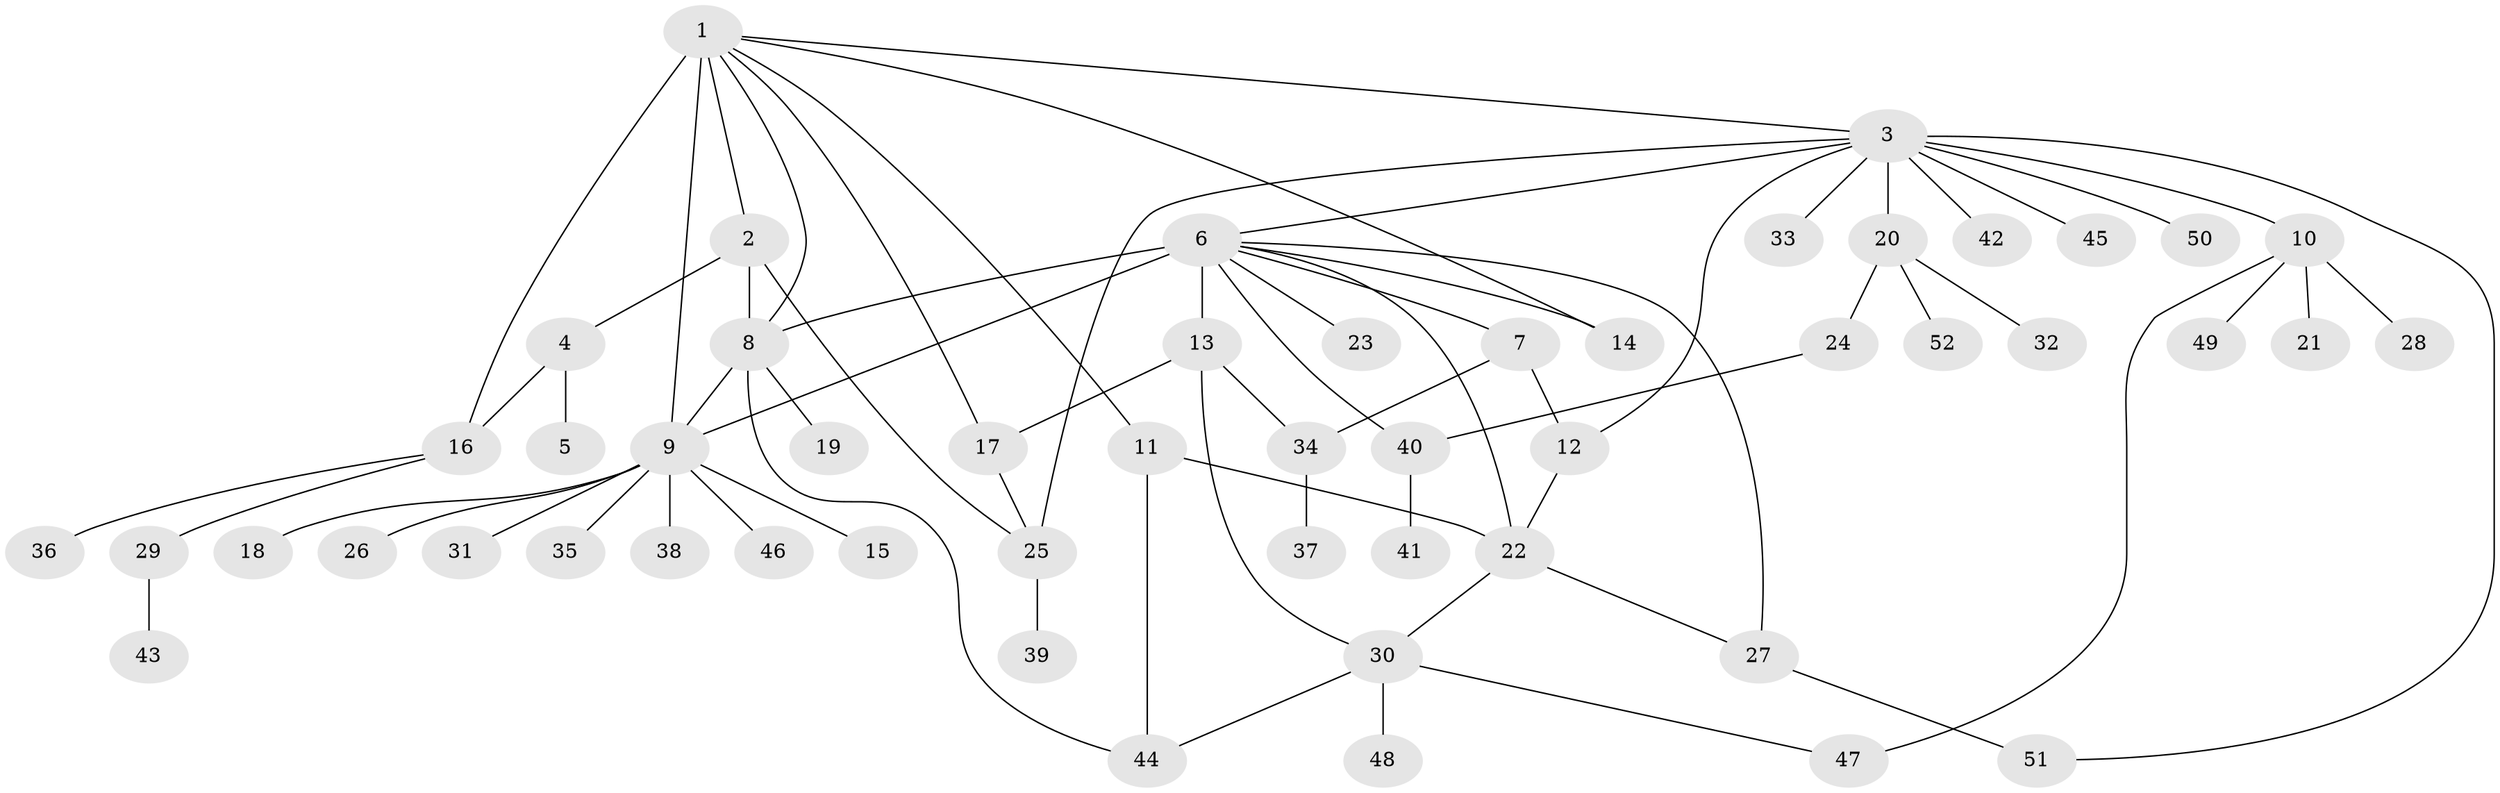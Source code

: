 // original degree distribution, {13: 0.019230769230769232, 14: 0.009615384615384616, 12: 0.009615384615384616, 4: 0.057692307692307696, 1: 0.5769230769230769, 22: 0.009615384615384616, 5: 0.028846153846153848, 3: 0.057692307692307696, 6: 0.019230769230769232, 2: 0.20192307692307693, 7: 0.009615384615384616}
// Generated by graph-tools (version 1.1) at 2025/35/03/09/25 02:35:51]
// undirected, 52 vertices, 71 edges
graph export_dot {
graph [start="1"]
  node [color=gray90,style=filled];
  1;
  2;
  3;
  4;
  5;
  6;
  7;
  8;
  9;
  10;
  11;
  12;
  13;
  14;
  15;
  16;
  17;
  18;
  19;
  20;
  21;
  22;
  23;
  24;
  25;
  26;
  27;
  28;
  29;
  30;
  31;
  32;
  33;
  34;
  35;
  36;
  37;
  38;
  39;
  40;
  41;
  42;
  43;
  44;
  45;
  46;
  47;
  48;
  49;
  50;
  51;
  52;
  1 -- 2 [weight=1.0];
  1 -- 3 [weight=1.0];
  1 -- 8 [weight=1.0];
  1 -- 9 [weight=1.0];
  1 -- 11 [weight=1.0];
  1 -- 14 [weight=1.0];
  1 -- 16 [weight=5.0];
  1 -- 17 [weight=1.0];
  2 -- 4 [weight=1.0];
  2 -- 8 [weight=10.0];
  2 -- 25 [weight=1.0];
  3 -- 6 [weight=1.0];
  3 -- 10 [weight=1.0];
  3 -- 12 [weight=1.0];
  3 -- 20 [weight=1.0];
  3 -- 25 [weight=1.0];
  3 -- 33 [weight=1.0];
  3 -- 42 [weight=1.0];
  3 -- 45 [weight=1.0];
  3 -- 50 [weight=1.0];
  3 -- 51 [weight=1.0];
  4 -- 5 [weight=1.0];
  4 -- 16 [weight=1.0];
  6 -- 7 [weight=1.0];
  6 -- 8 [weight=1.0];
  6 -- 9 [weight=1.0];
  6 -- 13 [weight=10.0];
  6 -- 14 [weight=1.0];
  6 -- 22 [weight=1.0];
  6 -- 23 [weight=1.0];
  6 -- 27 [weight=1.0];
  6 -- 40 [weight=1.0];
  7 -- 12 [weight=1.0];
  7 -- 34 [weight=2.0];
  8 -- 9 [weight=1.0];
  8 -- 19 [weight=1.0];
  8 -- 44 [weight=1.0];
  9 -- 15 [weight=1.0];
  9 -- 18 [weight=1.0];
  9 -- 26 [weight=1.0];
  9 -- 31 [weight=1.0];
  9 -- 35 [weight=1.0];
  9 -- 38 [weight=1.0];
  9 -- 46 [weight=1.0];
  10 -- 21 [weight=1.0];
  10 -- 28 [weight=1.0];
  10 -- 47 [weight=1.0];
  10 -- 49 [weight=1.0];
  11 -- 22 [weight=2.0];
  11 -- 44 [weight=1.0];
  12 -- 22 [weight=1.0];
  13 -- 17 [weight=1.0];
  13 -- 30 [weight=1.0];
  13 -- 34 [weight=1.0];
  16 -- 29 [weight=1.0];
  16 -- 36 [weight=1.0];
  17 -- 25 [weight=1.0];
  20 -- 24 [weight=1.0];
  20 -- 32 [weight=1.0];
  20 -- 52 [weight=1.0];
  22 -- 27 [weight=1.0];
  22 -- 30 [weight=1.0];
  24 -- 40 [weight=1.0];
  25 -- 39 [weight=1.0];
  27 -- 51 [weight=1.0];
  29 -- 43 [weight=1.0];
  30 -- 44 [weight=1.0];
  30 -- 47 [weight=1.0];
  30 -- 48 [weight=1.0];
  34 -- 37 [weight=1.0];
  40 -- 41 [weight=1.0];
}

